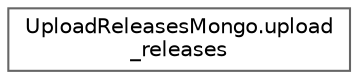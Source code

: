 digraph "Graphical Class Hierarchy"
{
 // LATEX_PDF_SIZE
  bgcolor="transparent";
  edge [fontname=Helvetica,fontsize=10,labelfontname=Helvetica,labelfontsize=10];
  node [fontname=Helvetica,fontsize=10,shape=box,height=0.2,width=0.4];
  rankdir="LR";
  Node0 [id="Node000000",label="UploadReleasesMongo.upload\l_releases",height=0.2,width=0.4,color="grey40", fillcolor="white", style="filled",URL="$class_upload_releases_mongo_1_1upload__releases.html",tooltip=" "];
}
